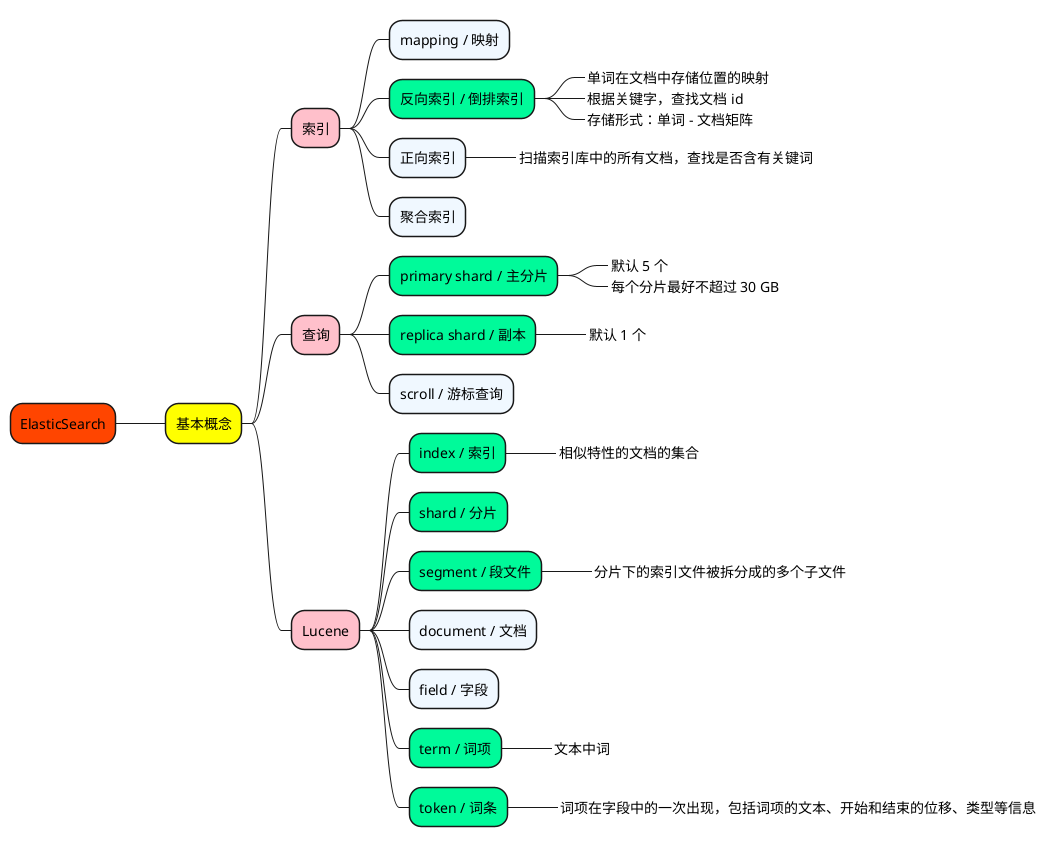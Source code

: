 @startmindmap

+[#OrangeRed] ElasticSearch

++[#yellow] 基本概念

+++[#Pink] 索引

++++[#AliceBlue] mapping / 映射

++++[#MediumSpringGreen] 反向索引 / 倒排索引
+++++_ 单词在文档中存储位置的映射
+++++_ 根据关键字，查找文档 id
+++++_ 存储形式：单词 - 文档矩阵

++++[#AliceBlue] 正向索引
+++++_ 扫描索引库中的所有文档，查找是否含有关键词

++++[#AliceBlue] 聚合索引


+++[#Pink] 查询

++++[#MediumSpringGreen] primary shard / 主分片
+++++_ 默认 5 个
+++++_ 每个分片最好不超过 30 GB

++++[#MediumSpringGreen] replica shard / 副本
+++++_ 默认 1 个

++++[#AliceBlue] scroll / 游标查询


+++[#Pink] Lucene

++++[#MediumSpringGreen] index / 索引
+++++_ 相似特性的文档的集合
++++[#MediumSpringGreen] shard / 分片
++++[#MediumSpringGreen] segment / 段文件
+++++_ 分片下的索引文件被拆分成的多个子文件
++++[#AliceBlue] document / 文档
++++[#AliceBlue] field / 字段
++++[#MediumSpringGreen] term / 词项
+++++_ 文本中词
++++[#MediumSpringGreen] token / 词条
+++++_ 词项在字段中的一次出现，包括词项的文本、开始和结束的位移、类型等信息



@endmindmap